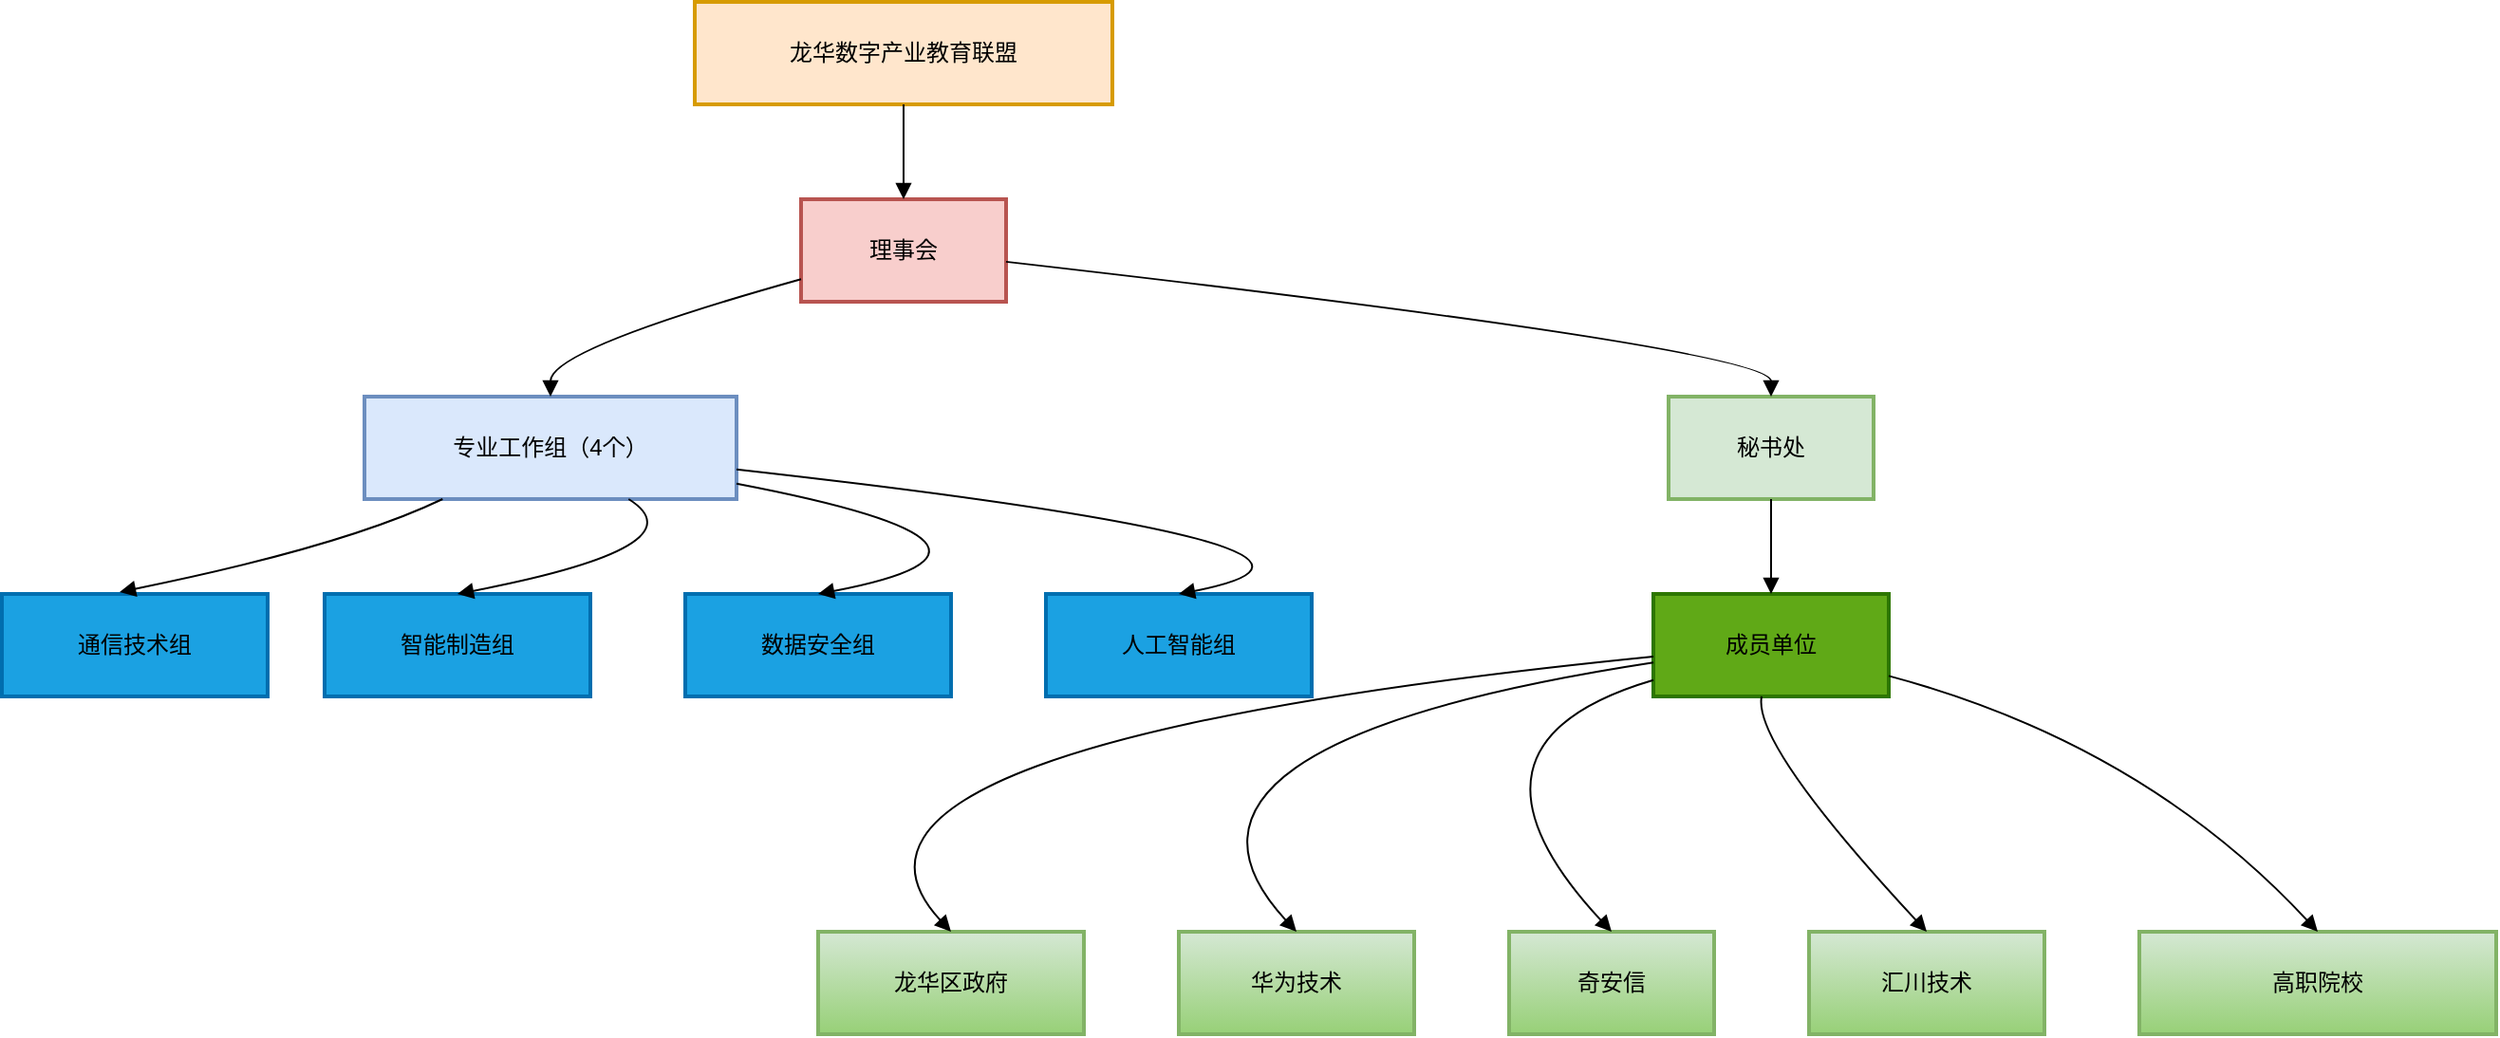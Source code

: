 <mxfile version="26.2.15">
  <diagram id="prtHgNgQTEPvFCAcTncT" name="Page-1">
    <mxGraphModel dx="1426" dy="750" grid="1" gridSize="10" guides="1" tooltips="1" connect="1" arrows="1" fold="1" page="1" pageScale="1" pageWidth="1654" pageHeight="1169" math="0" shadow="0">
      <root>
        <mxCell id="0" />
        <mxCell id="1" parent="0" />
        <mxCell id="xpzTzj2RmQHdvCvXLZKe-1" value="龙华数字产业教育联盟" style="whiteSpace=wrap;strokeWidth=2;fillColor=#ffe6cc;strokeColor=#d79b00;fontColor=#000000;labelBackgroundColor=none;" vertex="1" parent="1">
          <mxGeometry x="625" y="390" width="220" height="54" as="geometry" />
        </mxCell>
        <mxCell id="xpzTzj2RmQHdvCvXLZKe-2" value="理事会" style="whiteSpace=wrap;strokeWidth=2;fillColor=#f8cecc;strokeColor=#b85450;fontColor=#000000;labelBackgroundColor=none;" vertex="1" parent="1">
          <mxGeometry x="681" y="494" width="108" height="54" as="geometry" />
        </mxCell>
        <mxCell id="xpzTzj2RmQHdvCvXLZKe-3" value="秘书处" style="whiteSpace=wrap;strokeWidth=2;fillColor=#d5e8d4;strokeColor=#82b366;fontColor=#000000;labelBackgroundColor=none;" vertex="1" parent="1">
          <mxGeometry x="1138" y="598" width="108" height="54" as="geometry" />
        </mxCell>
        <mxCell id="xpzTzj2RmQHdvCvXLZKe-4" value="专业工作组（4个）" style="whiteSpace=wrap;strokeWidth=2;fillColor=#dae8fc;strokeColor=#6c8ebf;fontColor=#000000;labelBackgroundColor=none;" vertex="1" parent="1">
          <mxGeometry x="451" y="598" width="196" height="54" as="geometry" />
        </mxCell>
        <mxCell id="xpzTzj2RmQHdvCvXLZKe-5" value="通信技术组" style="whiteSpace=wrap;strokeWidth=2;fillColor=#1ba1e2;fontColor=#000000;strokeColor=#006EAF;labelBackgroundColor=none;" vertex="1" parent="1">
          <mxGeometry x="260" y="702" width="140" height="54" as="geometry" />
        </mxCell>
        <mxCell id="xpzTzj2RmQHdvCvXLZKe-6" value="智能制造组" style="whiteSpace=wrap;strokeWidth=2;fillColor=#1ba1e2;fontColor=#000000;strokeColor=#006EAF;labelBackgroundColor=none;" vertex="1" parent="1">
          <mxGeometry x="430" y="702" width="140" height="54" as="geometry" />
        </mxCell>
        <mxCell id="xpzTzj2RmQHdvCvXLZKe-7" value="数据安全组" style="whiteSpace=wrap;strokeWidth=2;fillColor=#1ba1e2;fontColor=#000000;strokeColor=#006EAF;labelBackgroundColor=none;" vertex="1" parent="1">
          <mxGeometry x="620" y="702" width="140" height="54" as="geometry" />
        </mxCell>
        <mxCell id="xpzTzj2RmQHdvCvXLZKe-8" value="人工智能组" style="whiteSpace=wrap;strokeWidth=2;fillColor=#1ba1e2;fontColor=#000000;strokeColor=#006EAF;labelBackgroundColor=none;" vertex="1" parent="1">
          <mxGeometry x="810" y="702" width="140" height="54" as="geometry" />
        </mxCell>
        <mxCell id="xpzTzj2RmQHdvCvXLZKe-9" value="成员单位" style="whiteSpace=wrap;strokeWidth=2;fillColor=#60a917;fontColor=#000000;strokeColor=#2D7600;labelBackgroundColor=none;" vertex="1" parent="1">
          <mxGeometry x="1130" y="702" width="124" height="54" as="geometry" />
        </mxCell>
        <mxCell id="xpzTzj2RmQHdvCvXLZKe-10" value="龙华区政府" style="whiteSpace=wrap;strokeWidth=2;fillColor=#d5e8d4;strokeColor=#82b366;gradientColor=#97d077;fontColor=#000000;labelBackgroundColor=none;" vertex="1" parent="1">
          <mxGeometry x="690" y="880" width="140" height="54" as="geometry" />
        </mxCell>
        <mxCell id="xpzTzj2RmQHdvCvXLZKe-11" value="华为技术" style="whiteSpace=wrap;strokeWidth=2;fillColor=#d5e8d4;strokeColor=#82b366;gradientColor=#97d077;fontColor=#000000;labelBackgroundColor=none;" vertex="1" parent="1">
          <mxGeometry x="880" y="880" width="124" height="54" as="geometry" />
        </mxCell>
        <mxCell id="xpzTzj2RmQHdvCvXLZKe-12" value="奇安信" style="whiteSpace=wrap;strokeWidth=2;fillColor=#d5e8d4;strokeColor=#82b366;gradientColor=#97d077;fontColor=#000000;labelBackgroundColor=none;" vertex="1" parent="1">
          <mxGeometry x="1054" y="880" width="108" height="54" as="geometry" />
        </mxCell>
        <mxCell id="xpzTzj2RmQHdvCvXLZKe-13" value="汇川技术" style="whiteSpace=wrap;strokeWidth=2;fillColor=#d5e8d4;strokeColor=#82b366;gradientColor=#97d077;fontColor=#000000;labelBackgroundColor=none;" vertex="1" parent="1">
          <mxGeometry x="1212" y="880" width="124" height="54" as="geometry" />
        </mxCell>
        <mxCell id="xpzTzj2RmQHdvCvXLZKe-14" value="高职院校" style="whiteSpace=wrap;strokeWidth=2;fillColor=#d5e8d4;strokeColor=#82b366;gradientColor=#97d077;fontColor=#000000;labelBackgroundColor=none;" vertex="1" parent="1">
          <mxGeometry x="1386" y="880" width="188" height="54" as="geometry" />
        </mxCell>
        <mxCell id="xpzTzj2RmQHdvCvXLZKe-15" value="" style="curved=1;startArrow=none;endArrow=block;exitX=0.5;exitY=1;entryX=0.5;entryY=0;rounded=0;fontColor=#000000;labelBackgroundColor=none;" edge="1" parent="1" source="xpzTzj2RmQHdvCvXLZKe-1" target="xpzTzj2RmQHdvCvXLZKe-2">
          <mxGeometry relative="1" as="geometry">
            <Array as="points" />
          </mxGeometry>
        </mxCell>
        <mxCell id="xpzTzj2RmQHdvCvXLZKe-16" value="" style="curved=1;startArrow=none;endArrow=block;exitX=1;exitY=0.61;entryX=0.5;entryY=0;rounded=0;fontColor=#000000;labelBackgroundColor=none;" edge="1" parent="1" source="xpzTzj2RmQHdvCvXLZKe-2" target="xpzTzj2RmQHdvCvXLZKe-3">
          <mxGeometry relative="1" as="geometry">
            <Array as="points">
              <mxPoint x="1192" y="573" />
            </Array>
          </mxGeometry>
        </mxCell>
        <mxCell id="xpzTzj2RmQHdvCvXLZKe-17" value="" style="curved=1;startArrow=none;endArrow=block;exitX=0;exitY=0.78;entryX=0.5;entryY=0;rounded=0;fontColor=#000000;labelBackgroundColor=none;" edge="1" parent="1" source="xpzTzj2RmQHdvCvXLZKe-2" target="xpzTzj2RmQHdvCvXLZKe-4">
          <mxGeometry relative="1" as="geometry">
            <Array as="points">
              <mxPoint x="549" y="573" />
            </Array>
          </mxGeometry>
        </mxCell>
        <mxCell id="xpzTzj2RmQHdvCvXLZKe-18" value="" style="curved=1;startArrow=none;endArrow=block;exitX=0.21;exitY=1;entryX=0.443;entryY=-0.019;rounded=0;entryDx=0;entryDy=0;entryPerimeter=0;fontColor=#000000;labelBackgroundColor=none;" edge="1" parent="1" source="xpzTzj2RmQHdvCvXLZKe-4" target="xpzTzj2RmQHdvCvXLZKe-5">
          <mxGeometry relative="1" as="geometry">
            <Array as="points">
              <mxPoint x="440" y="677" />
            </Array>
            <mxPoint x="440" y="702" as="targetPoint" />
          </mxGeometry>
        </mxCell>
        <mxCell id="xpzTzj2RmQHdvCvXLZKe-19" value="" style="curved=1;startArrow=none;endArrow=block;exitX=0.71;exitY=1;entryX=0.5;entryY=0;rounded=0;fontColor=#000000;labelBackgroundColor=none;" edge="1" parent="1" source="xpzTzj2RmQHdvCvXLZKe-4" target="xpzTzj2RmQHdvCvXLZKe-6">
          <mxGeometry relative="1" as="geometry">
            <Array as="points">
              <mxPoint x="630" y="677" />
            </Array>
          </mxGeometry>
        </mxCell>
        <mxCell id="xpzTzj2RmQHdvCvXLZKe-20" value="" style="curved=1;startArrow=none;endArrow=block;exitX=1;exitY=0.85;entryX=0.5;entryY=0;rounded=0;fontColor=#000000;labelBackgroundColor=none;" edge="1" parent="1" source="xpzTzj2RmQHdvCvXLZKe-4" target="xpzTzj2RmQHdvCvXLZKe-7">
          <mxGeometry relative="1" as="geometry">
            <Array as="points">
              <mxPoint x="820" y="677" />
            </Array>
          </mxGeometry>
        </mxCell>
        <mxCell id="xpzTzj2RmQHdvCvXLZKe-21" value="" style="curved=1;startArrow=none;endArrow=block;exitX=1;exitY=0.71;entryX=0.5;entryY=0;rounded=0;fontColor=#000000;labelBackgroundColor=none;" edge="1" parent="1" source="xpzTzj2RmQHdvCvXLZKe-4" target="xpzTzj2RmQHdvCvXLZKe-8">
          <mxGeometry relative="1" as="geometry">
            <Array as="points">
              <mxPoint x="1010" y="677" />
            </Array>
          </mxGeometry>
        </mxCell>
        <mxCell id="xpzTzj2RmQHdvCvXLZKe-22" value="" style="curved=1;startArrow=none;endArrow=block;exitX=0.5;exitY=1;entryX=0.5;entryY=0;rounded=0;fontColor=#000000;labelBackgroundColor=none;" edge="1" parent="1" source="xpzTzj2RmQHdvCvXLZKe-3" target="xpzTzj2RmQHdvCvXLZKe-9">
          <mxGeometry relative="1" as="geometry">
            <Array as="points" />
          </mxGeometry>
        </mxCell>
        <mxCell id="xpzTzj2RmQHdvCvXLZKe-23" value="" style="curved=1;startArrow=none;endArrow=block;exitX=0;exitY=0.61;entryX=0.5;entryY=0;rounded=0;fontColor=#000000;labelBackgroundColor=none;" edge="1" parent="1" source="xpzTzj2RmQHdvCvXLZKe-9" target="xpzTzj2RmQHdvCvXLZKe-10">
          <mxGeometry relative="1" as="geometry">
            <Array as="points">
              <mxPoint x="668" y="781" />
            </Array>
          </mxGeometry>
        </mxCell>
        <mxCell id="xpzTzj2RmQHdvCvXLZKe-24" value="" style="curved=1;startArrow=none;endArrow=block;exitX=0;exitY=0.67;entryX=0.5;entryY=0;rounded=0;fontColor=#000000;labelBackgroundColor=none;" edge="1" parent="1" source="xpzTzj2RmQHdvCvXLZKe-9" target="xpzTzj2RmQHdvCvXLZKe-11">
          <mxGeometry relative="1" as="geometry">
            <Array as="points">
              <mxPoint x="850" y="781" />
            </Array>
          </mxGeometry>
        </mxCell>
        <mxCell id="xpzTzj2RmQHdvCvXLZKe-25" value="" style="curved=1;startArrow=none;endArrow=block;exitX=0;exitY=0.84;entryX=0.5;entryY=0;rounded=0;fontColor=#000000;labelBackgroundColor=none;" edge="1" parent="1" source="xpzTzj2RmQHdvCvXLZKe-9" target="xpzTzj2RmQHdvCvXLZKe-12">
          <mxGeometry relative="1" as="geometry">
            <Array as="points">
              <mxPoint x="1016" y="781" />
            </Array>
          </mxGeometry>
        </mxCell>
        <mxCell id="xpzTzj2RmQHdvCvXLZKe-26" value="" style="curved=1;startArrow=none;endArrow=block;exitX=0.46;exitY=1;entryX=0.5;entryY=0;rounded=0;fontColor=#000000;labelBackgroundColor=none;" edge="1" parent="1" source="xpzTzj2RmQHdvCvXLZKe-9" target="xpzTzj2RmQHdvCvXLZKe-13">
          <mxGeometry relative="1" as="geometry">
            <Array as="points">
              <mxPoint x="1182" y="781" />
            </Array>
          </mxGeometry>
        </mxCell>
        <mxCell id="xpzTzj2RmQHdvCvXLZKe-27" value="" style="curved=1;startArrow=none;endArrow=block;exitX=1;exitY=0.8;entryX=0.5;entryY=0;rounded=0;fontColor=#000000;labelBackgroundColor=none;" edge="1" parent="1" source="xpzTzj2RmQHdvCvXLZKe-9" target="xpzTzj2RmQHdvCvXLZKe-14">
          <mxGeometry relative="1" as="geometry">
            <Array as="points">
              <mxPoint x="1388" y="781" />
            </Array>
          </mxGeometry>
        </mxCell>
      </root>
    </mxGraphModel>
  </diagram>
</mxfile>
